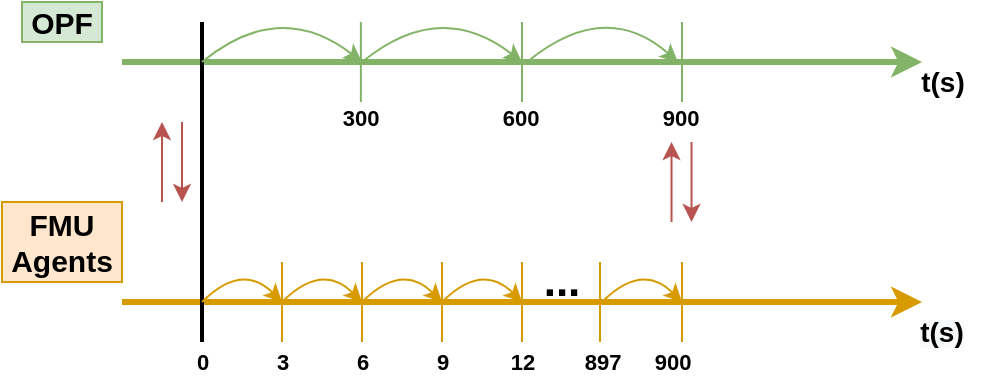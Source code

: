 <mxfile version="13.6.0" type="device"><diagram id="0eDAwZVbe3JOedTkeEZu" name="Page-1"><mxGraphModel dx="524" dy="270" grid="0" gridSize="10" guides="1" tooltips="1" connect="1" arrows="1" fold="1" page="1" pageScale="1" pageWidth="827" pageHeight="583" math="0" shadow="0"><root><mxCell id="0"/><mxCell id="1" parent="0"/><mxCell id="HuAxWfaa9X9fUHGP_vWF-1" value="" style="endArrow=classic;html=1;strokeWidth=3;fillColor=#ffe6cc;strokeColor=#d79b00;" parent="1" edge="1"><mxGeometry width="50" height="50" relative="1" as="geometry"><mxPoint x="280" y="320" as="sourcePoint"/><mxPoint x="680" y="320" as="targetPoint"/></mxGeometry></mxCell><mxCell id="HuAxWfaa9X9fUHGP_vWF-2" value="" style="endArrow=classic;html=1;strokeWidth=3;fillColor=#d5e8d4;strokeColor=#82b366;" parent="1" edge="1"><mxGeometry width="50" height="50" relative="1" as="geometry"><mxPoint x="280" y="200" as="sourcePoint"/><mxPoint x="680" y="200" as="targetPoint"/></mxGeometry></mxCell><mxCell id="HuAxWfaa9X9fUHGP_vWF-4" value="" style="curved=1;endArrow=classic;html=1;strokeWidth=1;fillColor=#ffe6cc;strokeColor=#d79b00;" parent="1" edge="1"><mxGeometry width="50" height="50" relative="1" as="geometry"><mxPoint x="520" y="320" as="sourcePoint"/><mxPoint x="560" y="320" as="targetPoint"/><Array as="points"><mxPoint x="540" y="300"/></Array></mxGeometry></mxCell><mxCell id="HuAxWfaa9X9fUHGP_vWF-6" value="&lt;b&gt;&lt;font style=&quot;font-size: 15px&quot;&gt;FMU Agents&lt;/font&gt;&lt;/b&gt;" style="rounded=0;whiteSpace=wrap;html=1;fillColor=#ffe6cc;strokeColor=#d79b00;" parent="1" vertex="1"><mxGeometry x="220" y="270" width="60" height="40" as="geometry"/></mxCell><mxCell id="HuAxWfaa9X9fUHGP_vWF-8" value="&lt;b&gt;&lt;font style=&quot;font-size: 15px&quot;&gt;OPF&lt;/font&gt;&lt;/b&gt;" style="rounded=0;whiteSpace=wrap;html=1;fillColor=#d5e8d4;strokeColor=#82b366;" parent="1" vertex="1"><mxGeometry x="230" y="170" width="40" height="20" as="geometry"/></mxCell><mxCell id="HuAxWfaa9X9fUHGP_vWF-12" value="" style="endArrow=none;html=1;strokeWidth=2;" parent="1" edge="1"><mxGeometry width="50" height="50" relative="1" as="geometry"><mxPoint x="320" y="340" as="sourcePoint"/><mxPoint x="320" y="180" as="targetPoint"/></mxGeometry></mxCell><mxCell id="HuAxWfaa9X9fUHGP_vWF-13" value="&lt;b&gt;&lt;font style=&quot;font-size: 14px&quot;&gt;t(s)&lt;/font&gt;&lt;/b&gt;" style="text;html=1;align=center;verticalAlign=middle;resizable=0;points=[];autosize=1;" parent="1" vertex="1"><mxGeometry x="670" y="200" width="40" height="20" as="geometry"/></mxCell><mxCell id="HuAxWfaa9X9fUHGP_vWF-14" value="&lt;b style=&quot;color: rgb(0 , 0 , 0) ; font-family: &amp;#34;helvetica&amp;#34; ; font-style: normal ; letter-spacing: normal ; text-indent: 0px ; text-transform: none ; word-spacing: 0px ; background-color: rgb(248 , 249 , 250)&quot;&gt;&lt;font style=&quot;font-size: 14px&quot;&gt;t(s)&lt;/font&gt;&lt;/b&gt;" style="text;whiteSpace=wrap;html=1;align=center;" parent="1" vertex="1"><mxGeometry x="670" y="320" width="40" height="30" as="geometry"/></mxCell><mxCell id="HuAxWfaa9X9fUHGP_vWF-17" value="" style="curved=1;endArrow=classic;html=1;strokeWidth=1;fillColor=#ffe6cc;strokeColor=#d79b00;" parent="1" edge="1"><mxGeometry width="50" height="50" relative="1" as="geometry"><mxPoint x="360" y="320" as="sourcePoint"/><mxPoint x="400" y="320" as="targetPoint"/><Array as="points"><mxPoint x="380" y="300"/></Array></mxGeometry></mxCell><mxCell id="HuAxWfaa9X9fUHGP_vWF-18" value="" style="curved=1;endArrow=classic;html=1;strokeWidth=1;fillColor=#ffe6cc;strokeColor=#d79b00;" parent="1" edge="1"><mxGeometry width="50" height="50" relative="1" as="geometry"><mxPoint x="440" y="320" as="sourcePoint"/><mxPoint x="480" y="320" as="targetPoint"/><Array as="points"><mxPoint x="460" y="300"/></Array></mxGeometry></mxCell><mxCell id="HuAxWfaa9X9fUHGP_vWF-19" value="" style="curved=1;endArrow=classic;html=1;strokeWidth=1;fillColor=#ffe6cc;strokeColor=#d79b00;" parent="1" edge="1"><mxGeometry width="50" height="50" relative="1" as="geometry"><mxPoint x="400" y="320" as="sourcePoint"/><mxPoint x="440" y="320" as="targetPoint"/><Array as="points"><mxPoint x="420" y="300"/></Array></mxGeometry></mxCell><mxCell id="HuAxWfaa9X9fUHGP_vWF-20" value="" style="curved=1;endArrow=classic;html=1;strokeWidth=1;fillColor=#ffe6cc;strokeColor=#d79b00;" parent="1" edge="1"><mxGeometry width="50" height="50" relative="1" as="geometry"><mxPoint x="320" y="320" as="sourcePoint"/><mxPoint x="360" y="320" as="targetPoint"/><Array as="points"><mxPoint x="340" y="300"/></Array></mxGeometry></mxCell><mxCell id="HuAxWfaa9X9fUHGP_vWF-24" value="&lt;font style=&quot;font-size: 22px&quot;&gt;&lt;b&gt;...&lt;/b&gt;&lt;/font&gt;" style="text;html=1;strokeColor=none;fillColor=none;align=center;verticalAlign=middle;whiteSpace=wrap;rounded=0;" parent="1" vertex="1"><mxGeometry x="480" y="300" width="40" height="20" as="geometry"/></mxCell><mxCell id="HuAxWfaa9X9fUHGP_vWF-27" value="" style="endArrow=none;html=1;strokeWidth=1;fillColor=#ffe6cc;strokeColor=#d79b00;" parent="1" edge="1"><mxGeometry width="50" height="50" relative="1" as="geometry"><mxPoint x="360" y="340" as="sourcePoint"/><mxPoint x="360" y="300" as="targetPoint"/></mxGeometry></mxCell><mxCell id="HuAxWfaa9X9fUHGP_vWF-34" value="&lt;b&gt;3&lt;/b&gt;" style="edgeLabel;html=1;align=center;verticalAlign=middle;resizable=0;points=[];" parent="HuAxWfaa9X9fUHGP_vWF-27" vertex="1" connectable="0"><mxGeometry x="-1" y="-9" relative="1" as="geometry"><mxPoint x="-9" y="10" as="offset"/></mxGeometry></mxCell><mxCell id="HuAxWfaa9X9fUHGP_vWF-28" value="" style="endArrow=none;html=1;strokeWidth=1;fillColor=#ffe6cc;strokeColor=#d79b00;" parent="1" edge="1"><mxGeometry width="50" height="50" relative="1" as="geometry"><mxPoint x="440" y="340" as="sourcePoint"/><mxPoint x="440" y="300" as="targetPoint"/></mxGeometry></mxCell><mxCell id="HuAxWfaa9X9fUHGP_vWF-29" value="" style="endArrow=none;html=1;strokeWidth=1;fillColor=#ffe6cc;strokeColor=#d79b00;" parent="1" edge="1"><mxGeometry width="50" height="50" relative="1" as="geometry"><mxPoint x="400" y="340" as="sourcePoint"/><mxPoint x="400" y="300" as="targetPoint"/></mxGeometry></mxCell><mxCell id="HuAxWfaa9X9fUHGP_vWF-30" value="" style="endArrow=none;html=1;strokeWidth=1;fillColor=#ffe6cc;strokeColor=#d79b00;" parent="1" edge="1"><mxGeometry width="50" height="50" relative="1" as="geometry"><mxPoint x="519" y="340" as="sourcePoint"/><mxPoint x="519" y="300" as="targetPoint"/></mxGeometry></mxCell><mxCell id="HuAxWfaa9X9fUHGP_vWF-31" value="" style="endArrow=none;html=1;strokeWidth=1;fillColor=#ffe6cc;strokeColor=#d79b00;" parent="1" edge="1"><mxGeometry width="50" height="50" relative="1" as="geometry"><mxPoint x="480" y="340" as="sourcePoint"/><mxPoint x="480" y="300" as="targetPoint"/></mxGeometry></mxCell><mxCell id="HuAxWfaa9X9fUHGP_vWF-32" value="" style="endArrow=none;html=1;strokeWidth=1;fillColor=#ffe6cc;strokeColor=#d79b00;" parent="1" edge="1"><mxGeometry width="50" height="50" relative="1" as="geometry"><mxPoint x="560" y="340" as="sourcePoint"/><mxPoint x="560" y="300" as="targetPoint"/></mxGeometry></mxCell><mxCell id="HuAxWfaa9X9fUHGP_vWF-33" value="" style="endArrow=none;html=1;strokeWidth=1;fillColor=#d5e8d4;strokeColor=#82b366;" parent="1" edge="1"><mxGeometry width="50" height="50" relative="1" as="geometry"><mxPoint x="560" y="220" as="sourcePoint"/><mxPoint x="560" y="180" as="targetPoint"/></mxGeometry></mxCell><mxCell id="HuAxWfaa9X9fUHGP_vWF-35" value="&lt;b&gt;900&lt;/b&gt;" style="edgeLabel;html=1;align=center;verticalAlign=middle;resizable=0;points=[];" parent="HuAxWfaa9X9fUHGP_vWF-33" vertex="1" connectable="0"><mxGeometry x="-1" y="8" relative="1" as="geometry"><mxPoint x="7" y="8" as="offset"/></mxGeometry></mxCell><mxCell id="HuAxWfaa9X9fUHGP_vWF-38" value="&lt;b&gt;0&lt;/b&gt;" style="edgeLabel;html=1;align=center;verticalAlign=middle;resizable=0;points=[];" parent="1" vertex="1" connectable="0"><mxGeometry x="320" y="350" as="geometry"><mxPoint as="offset"/></mxGeometry></mxCell><mxCell id="HuAxWfaa9X9fUHGP_vWF-39" value="&lt;b&gt;6&lt;/b&gt;" style="edgeLabel;html=1;align=center;verticalAlign=middle;resizable=0;points=[];" parent="1" vertex="1" connectable="0"><mxGeometry x="400" y="350" as="geometry"/></mxCell><mxCell id="HuAxWfaa9X9fUHGP_vWF-40" value="&lt;b&gt;9&lt;/b&gt;" style="edgeLabel;html=1;align=center;verticalAlign=middle;resizable=0;points=[];" parent="1" vertex="1" connectable="0"><mxGeometry x="440" y="350" as="geometry"/></mxCell><mxCell id="HuAxWfaa9X9fUHGP_vWF-41" value="&lt;b&gt;12&lt;/b&gt;" style="edgeLabel;html=1;align=center;verticalAlign=middle;resizable=0;points=[];" parent="1" vertex="1" connectable="0"><mxGeometry x="480" y="350" as="geometry"/></mxCell><mxCell id="HuAxWfaa9X9fUHGP_vWF-42" value="&lt;b&gt;897&lt;/b&gt;" style="edgeLabel;html=1;align=center;verticalAlign=middle;resizable=0;points=[];" parent="1" vertex="1" connectable="0"><mxGeometry x="520" y="350" as="geometry"/></mxCell><mxCell id="HuAxWfaa9X9fUHGP_vWF-43" value="&lt;b&gt;900&lt;/b&gt;" style="edgeLabel;html=1;align=center;verticalAlign=middle;resizable=0;points=[];" parent="1" vertex="1" connectable="0"><mxGeometry x="560" y="350" as="geometry"><mxPoint x="-5" as="offset"/></mxGeometry></mxCell><mxCell id="HuAxWfaa9X9fUHGP_vWF-45" value="" style="endArrow=classic;html=1;strokeWidth=1;fillColor=#f8cecc;strokeColor=#b85450;" parent="1" edge="1"><mxGeometry width="50" height="50" relative="1" as="geometry"><mxPoint x="300" y="270" as="sourcePoint"/><mxPoint x="300" y="230" as="targetPoint"/></mxGeometry></mxCell><mxCell id="HuAxWfaa9X9fUHGP_vWF-46" value="" style="endArrow=classic;html=1;strokeWidth=1;fillColor=#f8cecc;strokeColor=#b85450;" parent="1" edge="1"><mxGeometry width="50" height="50" relative="1" as="geometry"><mxPoint x="310" y="230" as="sourcePoint"/><mxPoint x="310" y="270" as="targetPoint"/><Array as="points"><mxPoint x="310" y="250"/></Array></mxGeometry></mxCell><mxCell id="HuAxWfaa9X9fUHGP_vWF-47" value="" style="endArrow=classic;html=1;strokeWidth=1;fillColor=#f8cecc;strokeColor=#b85450;" parent="1" edge="1"><mxGeometry width="50" height="50" relative="1" as="geometry"><mxPoint x="554.76" y="280.0" as="sourcePoint"/><mxPoint x="554.76" y="240" as="targetPoint"/></mxGeometry></mxCell><mxCell id="HuAxWfaa9X9fUHGP_vWF-48" value="" style="endArrow=classic;html=1;strokeWidth=1;fillColor=#f8cecc;strokeColor=#b85450;" parent="1" edge="1"><mxGeometry width="50" height="50" relative="1" as="geometry"><mxPoint x="564.76" y="240" as="sourcePoint"/><mxPoint x="564.76" y="280.0" as="targetPoint"/><Array as="points"><mxPoint x="564.76" y="260"/></Array></mxGeometry></mxCell><mxCell id="ZyyJvOBX53GZ_rjsrgQP-1" value="" style="endArrow=none;html=1;strokeWidth=1;fillColor=#d5e8d4;strokeColor=#82b366;" edge="1" parent="1"><mxGeometry width="50" height="50" relative="1" as="geometry"><mxPoint x="399.43" y="220" as="sourcePoint"/><mxPoint x="399.43" y="180" as="targetPoint"/></mxGeometry></mxCell><mxCell id="ZyyJvOBX53GZ_rjsrgQP-2" value="&lt;b&gt;300&lt;/b&gt;" style="edgeLabel;html=1;align=center;verticalAlign=middle;resizable=0;points=[];" vertex="1" connectable="0" parent="ZyyJvOBX53GZ_rjsrgQP-1"><mxGeometry x="-1" y="8" relative="1" as="geometry"><mxPoint x="7" y="8" as="offset"/></mxGeometry></mxCell><mxCell id="ZyyJvOBX53GZ_rjsrgQP-3" value="" style="endArrow=none;html=1;strokeWidth=1;fillColor=#d5e8d4;strokeColor=#82b366;" edge="1" parent="1"><mxGeometry width="50" height="50" relative="1" as="geometry"><mxPoint x="480" y="220" as="sourcePoint"/><mxPoint x="480" y="180" as="targetPoint"/></mxGeometry></mxCell><mxCell id="ZyyJvOBX53GZ_rjsrgQP-4" value="&lt;b&gt;600&lt;/b&gt;" style="edgeLabel;html=1;align=center;verticalAlign=middle;resizable=0;points=[];" vertex="1" connectable="0" parent="ZyyJvOBX53GZ_rjsrgQP-3"><mxGeometry x="-1" y="8" relative="1" as="geometry"><mxPoint x="7" y="8" as="offset"/></mxGeometry></mxCell><mxCell id="ZyyJvOBX53GZ_rjsrgQP-5" value="" style="curved=1;endArrow=classic;html=1;strokeWidth=1;fillColor=#d5e8d4;strokeColor=#82b366;" edge="1" parent="1"><mxGeometry width="50" height="50" relative="1" as="geometry"><mxPoint x="482.5" y="200" as="sourcePoint"/><mxPoint x="558" y="200" as="targetPoint"/><Array as="points"><mxPoint x="521.5" y="168"/></Array></mxGeometry></mxCell><mxCell id="ZyyJvOBX53GZ_rjsrgQP-6" value="" style="curved=1;endArrow=classic;html=1;strokeWidth=1;fillColor=#d5e8d4;strokeColor=#82b366;" edge="1" parent="1"><mxGeometry width="50" height="50" relative="1" as="geometry"><mxPoint x="400" y="200" as="sourcePoint"/><mxPoint x="480" y="200" as="targetPoint"/><Array as="points"><mxPoint x="439" y="168"/></Array></mxGeometry></mxCell><mxCell id="ZyyJvOBX53GZ_rjsrgQP-7" value="" style="curved=1;endArrow=classic;html=1;strokeWidth=1;fillColor=#d5e8d4;strokeColor=#82b366;" edge="1" parent="1"><mxGeometry width="50" height="50" relative="1" as="geometry"><mxPoint x="320" y="200" as="sourcePoint"/><mxPoint x="400" y="200" as="targetPoint"/><Array as="points"><mxPoint x="359" y="168"/></Array></mxGeometry></mxCell></root></mxGraphModel></diagram></mxfile>